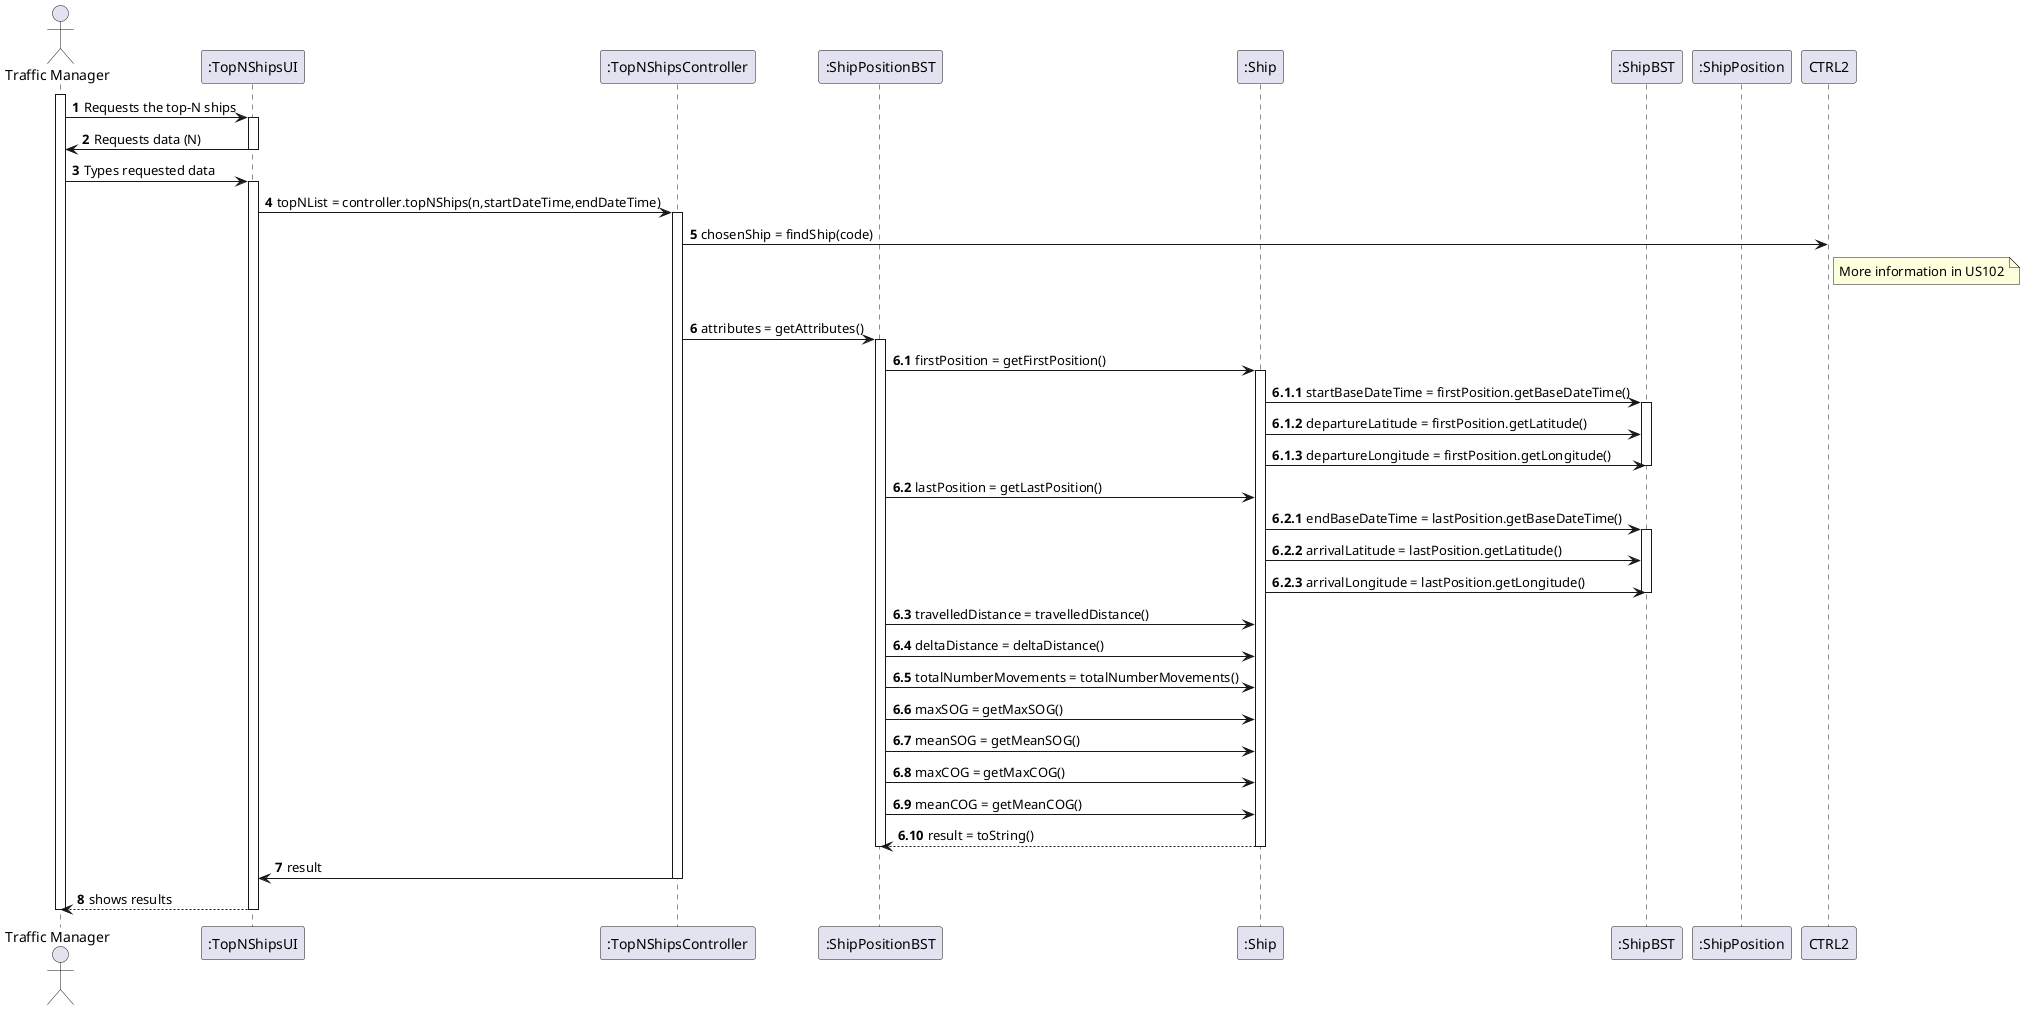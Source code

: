 @startuml
autonumber

'hide footbox
actor "Traffic Manager" as TM

participant ":TopNShipsUI" as UI
participant ":TopNShipsController" as CTRL
participant ":ShipPositionBST" as SPBST
participant ":Ship" as SM
participant ":ShipBST" as SBST
participant ":ShipPosition" as SP

activate TM
TM -> UI : Requests the top-N ships
activate UI

UI -> TM : Requests data (N)

deactivate UI

TM -> UI : Types requested data
activate UI
UI -> CTRL : topNList = controller.topNShips(n,startDateTime,endDateTime)
activate CTRL

CTRL -> CTRL2 : chosenShip = findShip(code)

note right of CTRL2 : More information in US102
|||

CTRL -> SPBST : attributes = getAttributes()
activate SPBST
autonumber 6.1
SPBST -> SM : firstPosition = getFirstPosition()
activate SM

autonumber 6.1.1
SM -> SBST : startBaseDateTime = firstPosition.getBaseDateTime()
activate SBST
SM -> SBST : departureLatitude = firstPosition.getLatitude()
SM -> SBST : departureLongitude = firstPosition.getLongitude()
deactivate SBST

autonumber 6.2
SPBST -> SM : lastPosition = getLastPosition()

autonumber 6.2.1
SM -> SBST : endBaseDateTime = lastPosition.getBaseDateTime()
activate SBST
SM -> SBST : arrivalLatitude = lastPosition.getLatitude()
SM -> SBST : arrivalLongitude = lastPosition.getLongitude()
deactivate SBST

autonumber 6.3
SPBST -> SM : travelledDistance = travelledDistance()
SPBST -> SM : deltaDistance = deltaDistance()
SPBST -> SM : totalNumberMovements = totalNumberMovements()
SPBST -> SM : maxSOG = getMaxSOG()
SPBST -> SM : meanSOG = getMeanSOG()
SPBST -> SM : maxCOG = getMaxCOG()
SPBST -> SM : meanCOG = getMeanCOG()
SM --> SPBST : result = toString()
deactivate SM
deactivate SPBST
autonumber 7
CTRL -> UI : result
deactivate CTRL

UI --> TM : shows results
deactivate UI

deactivate TM

@enduml